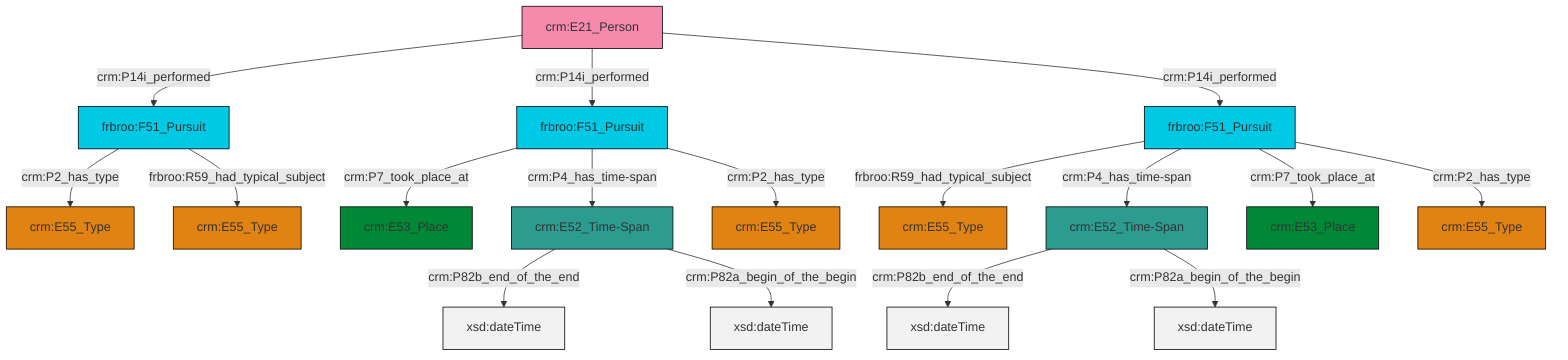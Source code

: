 graph TD
classDef Literal fill:#f2f2f2,stroke:#000000;
classDef CRM_Entity fill:#FFFFFF,stroke:#000000;
classDef Temporal_Entity fill:#00C9E6, stroke:#000000;
classDef Type fill:#E18312, stroke:#000000;
classDef Time-Span fill:#2C9C91, stroke:#000000;
classDef Appellation fill:#FFEB7F, stroke:#000000;
classDef Place fill:#008836, stroke:#000000;
classDef Persistent_Item fill:#B266B2, stroke:#000000;
classDef Conceptual_Object fill:#FFD700, stroke:#000000;
classDef Physical_Thing fill:#D2B48C, stroke:#000000;
classDef Actor fill:#f58aad, stroke:#000000;
classDef PC_Classes fill:#4ce600, stroke:#000000;
classDef Multi fill:#cccccc,stroke:#000000;

0["frbroo:F51_Pursuit"]:::Temporal_Entity -->|frbroo:R59_had_typical_subject| 1["crm:E55_Type"]:::Type
2["frbroo:F51_Pursuit"]:::Temporal_Entity -->|crm:P2_has_type| 3["crm:E55_Type"]:::Type
4["crm:E52_Time-Span"]:::Time-Span -->|crm:P82b_end_of_the_end| 5[xsd:dateTime]:::Literal
11["frbroo:F51_Pursuit"]:::Temporal_Entity -->|crm:P7_took_place_at| 12["crm:E53_Place"]:::Place
11["frbroo:F51_Pursuit"]:::Temporal_Entity -->|crm:P4_has_time-span| 4["crm:E52_Time-Span"]:::Time-Span
0["frbroo:F51_Pursuit"]:::Temporal_Entity -->|crm:P4_has_time-span| 14["crm:E52_Time-Span"]:::Time-Span
11["frbroo:F51_Pursuit"]:::Temporal_Entity -->|crm:P2_has_type| 7["crm:E55_Type"]:::Type
9["crm:E21_Person"]:::Actor -->|crm:P14i_performed| 2["frbroo:F51_Pursuit"]:::Temporal_Entity
14["crm:E52_Time-Span"]:::Time-Span -->|crm:P82b_end_of_the_end| 24[xsd:dateTime]:::Literal
0["frbroo:F51_Pursuit"]:::Temporal_Entity -->|crm:P7_took_place_at| 26["crm:E53_Place"]:::Place
9["crm:E21_Person"]:::Actor -->|crm:P14i_performed| 11["frbroo:F51_Pursuit"]:::Temporal_Entity
14["crm:E52_Time-Span"]:::Time-Span -->|crm:P82a_begin_of_the_begin| 29[xsd:dateTime]:::Literal
0["frbroo:F51_Pursuit"]:::Temporal_Entity -->|crm:P2_has_type| 20["crm:E55_Type"]:::Type
2["frbroo:F51_Pursuit"]:::Temporal_Entity -->|frbroo:R59_had_typical_subject| 17["crm:E55_Type"]:::Type
4["crm:E52_Time-Span"]:::Time-Span -->|crm:P82a_begin_of_the_begin| 31[xsd:dateTime]:::Literal
9["crm:E21_Person"]:::Actor -->|crm:P14i_performed| 0["frbroo:F51_Pursuit"]:::Temporal_Entity